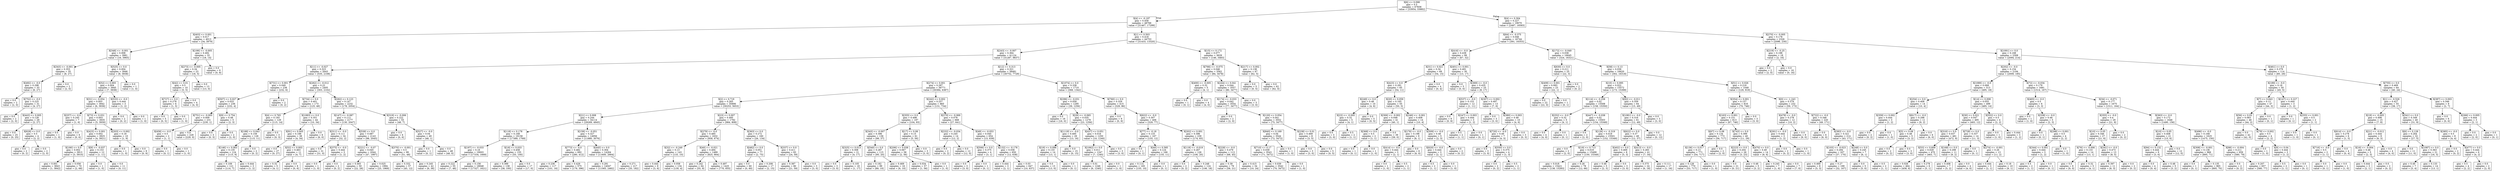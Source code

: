digraph Tree {
node [shape=box] ;
0 [label="X[6] <= 0.098\ngini = 0.5\nsamples = 67836\nvalue = [33954, 33882]"] ;
1 [label="X[4] <= -0.197\ngini = 0.458\nsamples = 48766\nvalue = [31467, 17299]"] ;
0 -> 1 [labeldistance=2.5, labelangle=45, headlabel="True"] ;
2 [label="X[403] <= 0.001\ngini = 0.017\nsamples = 4013\nvalue = [34, 3979]"] ;
1 -> 2 ;
3 [label="X[348] <= -0.001\ngini = 0.008\nsamples = 3981\nvalue = [16, 3965]"] ;
2 -> 3 ;
4 [label="X[343] <= -0.001\ngini = 0.353\nsamples = 35\nvalue = [8, 27]"] ;
3 -> 4 ;
5 [label="X[492] <= -0.0\ngini = 0.298\nsamples = 33\nvalue = [6, 27]"] ;
4 -> 5 ;
6 [label="gini = 0.0\nsamples = 2\nvalue = [2, 0]"] ;
5 -> 6 ;
7 [label="X[752] <= -0.0\ngini = 0.225\nsamples = 31\nvalue = [4, 27]"] ;
5 -> 7 ;
8 [label="gini = 0.0\nsamples = 2\nvalue = [2, 0]"] ;
7 -> 8 ;
9 [label="X[443] <= 0.005\ngini = 0.128\nsamples = 29\nvalue = [2, 27]"] ;
7 -> 9 ;
10 [label="gini = 0.0\nsamples = 25\nvalue = [0, 25]"] ;
9 -> 10 ;
11 [label="X[628] <= 0.0\ngini = 0.5\nsamples = 4\nvalue = [2, 2]"] ;
9 -> 11 ;
12 [label="gini = 0.0\nsamples = 2\nvalue = [0, 2]"] ;
11 -> 12 ;
13 [label="gini = 0.0\nsamples = 2\nvalue = [2, 0]"] ;
11 -> 13 ;
14 [label="gini = 0.0\nsamples = 2\nvalue = [2, 0]"] ;
4 -> 14 ;
15 [label="X[525] <= 0.0\ngini = 0.004\nsamples = 3946\nvalue = [8, 3938]"] ;
3 -> 15 ;
16 [label="X[52] <= 0.693\ngini = 0.004\nsamples = 3945\nvalue = [7, 3938]"] ;
15 -> 16 ;
17 [label="X[31] <= -0.054\ngini = 0.003\nsamples = 3942\nvalue = [6, 3936]"] ;
16 -> 17 ;
18 [label="X[257] <= -0.0\ngini = 0.245\nsamples = 7\nvalue = [1, 6]"] ;
17 -> 18 ;
19 [label="gini = 0.0\nsamples = 1\nvalue = [1, 0]"] ;
18 -> 19 ;
20 [label="gini = 0.0\nsamples = 6\nvalue = [0, 6]"] ;
18 -> 20 ;
21 [label="X[73] <= 0.031\ngini = 0.003\nsamples = 3935\nvalue = [5, 3930]"] ;
17 -> 21 ;
22 [label="X[423] <= 0.001\ngini = 0.002\nsamples = 3925\nvalue = [4, 3921]"] ;
21 -> 22 ;
23 [label="X[190] <= 0.0\ngini = 0.002\nsamples = 3913\nvalue = [3, 3910]"] ;
22 -> 23 ;
24 [label="gini = 0.001\nsamples = 3843\nvalue = [1, 3842]"] ;
23 -> 24 ;
25 [label="gini = 0.056\nsamples = 70\nvalue = [2, 68]"] ;
23 -> 25 ;
26 [label="X[9] <= -0.037\ngini = 0.153\nsamples = 12\nvalue = [1, 11]"] ;
22 -> 26 ;
27 [label="gini = 0.0\nsamples = 1\nvalue = [1, 0]"] ;
26 -> 27 ;
28 [label="gini = 0.0\nsamples = 11\nvalue = [0, 11]"] ;
26 -> 28 ;
29 [label="X[203] <= 0.002\ngini = 0.18\nsamples = 10\nvalue = [1, 9]"] ;
21 -> 29 ;
30 [label="gini = 0.0\nsamples = 1\nvalue = [1, 0]"] ;
29 -> 30 ;
31 [label="gini = 0.0\nsamples = 9\nvalue = [0, 9]"] ;
29 -> 31 ;
32 [label="X[533] <= -0.0\ngini = 0.444\nsamples = 3\nvalue = [1, 2]"] ;
16 -> 32 ;
33 [label="gini = 0.0\nsamples = 2\nvalue = [0, 2]"] ;
32 -> 33 ;
34 [label="gini = 0.0\nsamples = 1\nvalue = [1, 0]"] ;
32 -> 34 ;
35 [label="gini = 0.0\nsamples = 1\nvalue = [1, 0]"] ;
15 -> 35 ;
36 [label="X[199] <= -0.005\ngini = 0.492\nsamples = 32\nvalue = [18, 14]"] ;
2 -> 36 ;
37 [label="X[273] <= -0.005\ngini = 0.34\nsamples = 23\nvalue = [18, 5]"] ;
36 -> 37 ;
38 [label="X[42] <= 0.01\ngini = 0.5\nsamples = 10\nvalue = [5, 5]"] ;
37 -> 38 ;
39 [label="X[727] <= 0.0\ngini = 0.278\nsamples = 6\nvalue = [1, 5]"] ;
38 -> 39 ;
40 [label="gini = 0.0\nsamples = 5\nvalue = [0, 5]"] ;
39 -> 40 ;
41 [label="gini = 0.0\nsamples = 1\nvalue = [1, 0]"] ;
39 -> 41 ;
42 [label="gini = 0.0\nsamples = 4\nvalue = [4, 0]"] ;
38 -> 42 ;
43 [label="gini = 0.0\nsamples = 13\nvalue = [13, 0]"] ;
37 -> 43 ;
44 [label="gini = 0.0\nsamples = 9\nvalue = [0, 9]"] ;
36 -> 44 ;
45 [label="X[1] <= 0.503\ngini = 0.418\nsamples = 44753\nvalue = [31433, 13320]"] ;
1 -> 45 ;
46 [label="X[243] <= -0.007\ngini = 0.364\nsamples = 41124\nvalue = [31287, 9837]"] ;
45 -> 46 ;
47 [label="X[11] <= -0.027\ngini = 0.323\nsamples = 2643\nvalue = [535, 2108]"] ;
46 -> 47 ;
48 [label="X[731] <= 0.001\ngini = 0.049\nsamples = 238\nvalue = [232, 6]"] ;
47 -> 48 ;
49 [label="X[507] <= 0.027\ngini = 0.033\nsamples = 236\nvalue = [232, 4]"] ;
48 -> 49 ;
50 [label="X[751] <= -0.005\ngini = 0.009\nsamples = 231\nvalue = [230, 1]"] ;
49 -> 50 ;
51 [label="X[458] <= -0.0\ngini = 0.5\nsamples = 2\nvalue = [1, 1]"] ;
50 -> 51 ;
52 [label="gini = 0.0\nsamples = 1\nvalue = [0, 1]"] ;
51 -> 52 ;
53 [label="gini = 0.0\nsamples = 1\nvalue = [1, 0]"] ;
51 -> 53 ;
54 [label="gini = 0.0\nsamples = 229\nvalue = [229, 0]"] ;
50 -> 54 ;
55 [label="X[9] <= 0.754\ngini = 0.48\nsamples = 5\nvalue = [2, 3]"] ;
49 -> 55 ;
56 [label="gini = 0.0\nsamples = 3\nvalue = [0, 3]"] ;
55 -> 56 ;
57 [label="gini = 0.0\nsamples = 2\nvalue = [2, 0]"] ;
55 -> 57 ;
58 [label="gini = 0.0\nsamples = 2\nvalue = [0, 2]"] ;
48 -> 58 ;
59 [label="X[262] <= -0.012\ngini = 0.22\nsamples = 2405\nvalue = [303, 2102]"] ;
47 -> 59 ;
60 [label="X[734] <= 0.0\ngini = 0.401\nsamples = 173\nvalue = [125, 48]"] ;
59 -> 60 ;
61 [label="X[4] <= 0.765\ngini = 0.193\nsamples = 129\nvalue = [115, 14]"] ;
60 -> 61 ;
62 [label="X[188] <= 0.043\ngini = 0.159\nsamples = 126\nvalue = [115, 11]"] ;
61 -> 62 ;
63 [label="X[146] <= 0.063\ngini = 0.135\nsamples = 124\nvalue = [115, 9]"] ;
62 -> 63 ;
64 [label="gini = 0.109\nsamples = 121\nvalue = [114, 7]"] ;
63 -> 64 ;
65 [label="gini = 0.444\nsamples = 3\nvalue = [1, 2]"] ;
63 -> 65 ;
66 [label="gini = 0.0\nsamples = 2\nvalue = [0, 2]"] ;
62 -> 66 ;
67 [label="gini = 0.0\nsamples = 3\nvalue = [0, 3]"] ;
61 -> 67 ;
68 [label="X[1083] <= 0.0\ngini = 0.351\nsamples = 44\nvalue = [10, 34]"] ;
60 -> 68 ;
69 [label="X[91] <= 0.005\ngini = 0.188\nsamples = 38\nvalue = [4, 34]"] ;
68 -> 69 ;
70 [label="gini = 0.0\nsamples = 27\nvalue = [0, 27]"] ;
69 -> 70 ;
71 [label="X[52] <= 0.003\ngini = 0.463\nsamples = 11\nvalue = [4, 7]"] ;
69 -> 71 ;
72 [label="gini = 0.32\nsamples = 5\nvalue = [4, 1]"] ;
71 -> 72 ;
73 [label="gini = 0.0\nsamples = 6\nvalue = [0, 6]"] ;
71 -> 73 ;
74 [label="gini = 0.0\nsamples = 6\nvalue = [6, 0]"] ;
68 -> 74 ;
75 [label="X[262] <= 0.123\ngini = 0.147\nsamples = 2232\nvalue = [178, 2054]"] ;
59 -> 75 ;
76 [label="X[147] <= -0.087\ngini = 0.112\nsamples = 2177\nvalue = [130, 2047]"] ;
75 -> 76 ;
77 [label="X[311] <= -0.0\ngini = 0.111\nsamples = 34\nvalue = [32, 2]"] ;
76 -> 77 ;
78 [label="gini = 0.0\nsamples = 31\nvalue = [31, 0]"] ;
77 -> 78 ;
79 [label="X[375] <= -0.0\ngini = 0.444\nsamples = 3\nvalue = [1, 2]"] ;
77 -> 79 ;
80 [label="gini = 0.0\nsamples = 1\nvalue = [1, 0]"] ;
79 -> 80 ;
81 [label="gini = 0.0\nsamples = 2\nvalue = [0, 2]"] ;
79 -> 81 ;
82 [label="X[538] <= 0.0\ngini = 0.087\nsamples = 2143\nvalue = [98, 2045]"] ;
76 -> 82 ;
83 [label="X[221] <= -0.07\ngini = 0.045\nsamples = 2044\nvalue = [47, 1997]"] ;
82 -> 83 ;
84 [label="gini = 0.493\nsamples = 50\nvalue = [22, 28]"] ;
83 -> 84 ;
85 [label="gini = 0.025\nsamples = 1994\nvalue = [25, 1969]"] ;
83 -> 85 ;
86 [label="X[370] <= -0.001\ngini = 0.5\nsamples = 99\nvalue = [51, 48]"] ;
82 -> 86 ;
87 [label="gini = 0.332\nsamples = 57\nvalue = [45, 12]"] ;
86 -> 87 ;
88 [label="gini = 0.245\nsamples = 42\nvalue = [6, 36]"] ;
86 -> 88 ;
89 [label="X[319] <= -0.006\ngini = 0.222\nsamples = 55\nvalue = [48, 7]"] ;
75 -> 89 ;
90 [label="gini = 0.0\nsamples = 6\nvalue = [0, 6]"] ;
89 -> 90 ;
91 [label="X[527] <= -0.0\ngini = 0.04\nsamples = 49\nvalue = [48, 1]"] ;
89 -> 91 ;
92 [label="gini = 0.0\nsamples = 1\nvalue = [0, 1]"] ;
91 -> 92 ;
93 [label="gini = 0.0\nsamples = 48\nvalue = [48, 0]"] ;
91 -> 93 ;
94 [label="X[12] <= 0.313\ngini = 0.321\nsamples = 38481\nvalue = [30752, 7729]"] ;
46 -> 94 ;
95 [label="X[274] <= 0.001\ngini = 0.287\nsamples = 36771\nvalue = [30384, 6387]"] ;
94 -> 95 ;
96 [label="X[2] <= 0.719\ngini = 0.265\nsamples = 35906\nvalue = [30253, 5653]"] ;
95 -> 96 ;
97 [label="X[21] <= 0.008\ngini = 0.244\nsamples = 34114\nvalue = [29269, 4845]"] ;
96 -> 97 ;
98 [label="X[118] <= 0.178\ngini = 0.168\nsamples = 19158\nvalue = [17389, 1769]"] ;
97 -> 98 ;
99 [label="X[197] <= -0.033\ngini = 0.16\nsamples = 19003\nvalue = [17334, 1669]"] ;
98 -> 99 ;
100 [label="gini = 0.222\nsamples = 55\nvalue = [7, 48]"] ;
99 -> 100 ;
101 [label="gini = 0.156\nsamples = 18948\nvalue = [17327, 1621]"] ;
99 -> 101 ;
102 [label="X[18] <= 0.033\ngini = 0.458\nsamples = 155\nvalue = [55, 100]"] ;
98 -> 102 ;
103 [label="gini = 0.399\nsamples = 138\nvalue = [38, 100]"] ;
102 -> 103 ;
104 [label="gini = 0.0\nsamples = 17\nvalue = [17, 0]"] ;
102 -> 104 ;
105 [label="X[158] <= -0.051\ngini = 0.327\nsamples = 14956\nvalue = [11880, 3076]"] ;
97 -> 105 ;
106 [label="X[773] <= -0.0\ngini = 0.482\nsamples = 692\nvalue = [280, 412]"] ;
105 -> 106 ;
107 [label="gini = 0.236\nsamples = 117\nvalue = [101, 16]"] ;
106 -> 107 ;
108 [label="gini = 0.429\nsamples = 575\nvalue = [179, 396]"] ;
106 -> 108 ;
109 [label="X[445] <= 0.0\ngini = 0.304\nsamples = 14264\nvalue = [11600, 2664]"] ;
105 -> 109 ;
110 [label="gini = 0.291\nsamples = 14047\nvalue = [11565, 2482]"] ;
109 -> 110 ;
111 [label="gini = 0.271\nsamples = 217\nvalue = [35, 182]"] ;
109 -> 111 ;
112 [label="X[23] <= 0.007\ngini = 0.495\nsamples = 1792\nvalue = [984, 808]"] ;
96 -> 112 ;
113 [label="X[279] <= -0.0\ngini = 0.485\nsamples = 1632\nvalue = [958, 674]"] ;
112 -> 113 ;
114 [label="X[32] <= -0.249\ngini = 0.13\nsamples = 143\nvalue = [133, 10]"] ;
113 -> 114 ;
115 [label="gini = 0.444\nsamples = 9\nvalue = [3, 6]"] ;
114 -> 115 ;
116 [label="gini = 0.058\nsamples = 134\nvalue = [130, 4]"] ;
114 -> 116 ;
117 [label="X[40] <= -0.021\ngini = 0.494\nsamples = 1489\nvalue = [825, 664]"] ;
113 -> 117 ;
118 [label="gini = 0.242\nsamples = 64\nvalue = [55, 9]"] ;
117 -> 118 ;
119 [label="gini = 0.497\nsamples = 1425\nvalue = [770, 655]"] ;
117 -> 119 ;
120 [label="X[363] <= 0.0\ngini = 0.272\nsamples = 160\nvalue = [26, 134]"] ;
112 -> 120 ;
121 [label="X[482] <= 0.0\ngini = 0.051\nsamples = 77\nvalue = [2, 75]"] ;
120 -> 121 ;
122 [label="gini = 0.0\nsamples = 60\nvalue = [0, 60]"] ;
121 -> 122 ;
123 [label="gini = 0.208\nsamples = 17\nvalue = [2, 15]"] ;
121 -> 123 ;
124 [label="X[337] <= 0.0\ngini = 0.411\nsamples = 83\nvalue = [24, 59]"] ;
120 -> 124 ;
125 [label="gini = 0.387\nsamples = 80\nvalue = [21, 59]"] ;
124 -> 125 ;
126 [label="gini = 0.0\nsamples = 3\nvalue = [3, 0]"] ;
124 -> 126 ;
127 [label="X[242] <= 0.002\ngini = 0.257\nsamples = 865\nvalue = [131, 734]"] ;
95 -> 127 ;
128 [label="X[355] <= 0.0\ngini = 0.498\nsamples = 197\nvalue = [104, 93]"] ;
127 -> 128 ;
129 [label="X[343] <= -0.007\ngini = 0.396\nsamples = 136\nvalue = [99, 37]"] ;
128 -> 129 ;
130 [label="X[325] <= 0.013\ngini = 0.308\nsamples = 21\nvalue = [4, 17]"] ;
129 -> 130 ;
131 [label="gini = 0.0\nsamples = 3\nvalue = [3, 0]"] ;
130 -> 131 ;
132 [label="gini = 0.105\nsamples = 18\nvalue = [1, 17]"] ;
130 -> 132 ;
133 [label="X[540] <= 0.0\ngini = 0.287\nsamples = 115\nvalue = [95, 20]"] ;
129 -> 133 ;
134 [label="gini = 0.182\nsamples = 99\nvalue = [89, 10]"] ;
133 -> 134 ;
135 [label="gini = 0.469\nsamples = 16\nvalue = [6, 10]"] ;
133 -> 135 ;
136 [label="X[17] <= 0.08\ngini = 0.15\nsamples = 61\nvalue = [5, 56]"] ;
128 -> 136 ;
137 [label="X[206] <= 0.038\ngini = 0.067\nsamples = 58\nvalue = [2, 56]"] ;
136 -> 137 ;
138 [label="gini = 0.034\nsamples = 57\nvalue = [1, 56]"] ;
137 -> 138 ;
139 [label="gini = 0.0\nsamples = 1\nvalue = [1, 0]"] ;
137 -> 139 ;
140 [label="gini = 0.0\nsamples = 3\nvalue = [3, 0]"] ;
136 -> 140 ;
141 [label="X[270] <= -0.069\ngini = 0.078\nsamples = 668\nvalue = [27, 641]"] ;
127 -> 141 ;
142 [label="X[232] <= -0.034\ngini = 0.245\nsamples = 14\nvalue = [12, 2]"] ;
141 -> 142 ;
143 [label="gini = 0.0\nsamples = 2\nvalue = [0, 2]"] ;
142 -> 143 ;
144 [label="gini = 0.0\nsamples = 12\nvalue = [12, 0]"] ;
142 -> 144 ;
145 [label="X[49] <= -0.053\ngini = 0.045\nsamples = 654\nvalue = [15, 639]"] ;
141 -> 145 ;
146 [label="X[506] <= 0.0\ngini = 0.375\nsamples = 4\nvalue = [3, 1]"] ;
145 -> 146 ;
147 [label="gini = 0.0\nsamples = 3\nvalue = [3, 0]"] ;
146 -> 147 ;
148 [label="gini = 0.0\nsamples = 1\nvalue = [0, 1]"] ;
146 -> 148 ;
149 [label="X[132] <= -0.178\ngini = 0.036\nsamples = 650\nvalue = [12, 638]"] ;
145 -> 149 ;
150 [label="gini = 0.444\nsamples = 3\nvalue = [2, 1]"] ;
149 -> 150 ;
151 [label="gini = 0.03\nsamples = 647\nvalue = [10, 637]"] ;
149 -> 151 ;
152 [label="X[1074] <= 0.0\ngini = 0.338\nsamples = 1710\nvalue = [368, 1342]"] ;
94 -> 152 ;
153 [label="X[296] <= -0.031\ngini = 0.058\nsamples = 1295\nvalue = [39, 1256]"] ;
152 -> 153 ;
154 [label="gini = 0.0\nsamples = 16\nvalue = [16, 0]"] ;
153 -> 154 ;
155 [label="X[29] <= -0.065\ngini = 0.035\nsamples = 1279\nvalue = [23, 1256]"] ;
153 -> 155 ;
156 [label="X[1119] <= -0.0\ngini = 0.495\nsamples = 29\nvalue = [13, 16]"] ;
155 -> 156 ;
157 [label="X[19] <= 0.096\ngini = 0.133\nsamples = 14\nvalue = [13, 1]"] ;
156 -> 157 ;
158 [label="gini = 0.0\nsamples = 13\nvalue = [13, 0]"] ;
157 -> 158 ;
159 [label="gini = 0.0\nsamples = 1\nvalue = [0, 1]"] ;
157 -> 159 ;
160 [label="gini = 0.0\nsamples = 15\nvalue = [0, 15]"] ;
156 -> 160 ;
161 [label="X[437] <= 0.051\ngini = 0.016\nsamples = 1250\nvalue = [10, 1240]"] ;
155 -> 161 ;
162 [label="X[1062] <= 0.0\ngini = 0.011\nsamples = 1247\nvalue = [7, 1240]"] ;
161 -> 162 ;
163 [label="gini = 0.01\nsamples = 1246\nvalue = [6, 1240]"] ;
162 -> 163 ;
164 [label="gini = 0.0\nsamples = 1\nvalue = [1, 0]"] ;
162 -> 164 ;
165 [label="gini = 0.0\nsamples = 3\nvalue = [3, 0]"] ;
161 -> 165 ;
166 [label="X[760] <= 0.0\ngini = 0.329\nsamples = 415\nvalue = [329, 86]"] ;
152 -> 166 ;
167 [label="gini = 0.0\nsamples = 9\nvalue = [0, 9]"] ;
166 -> 167 ;
168 [label="X[622] <= -0.0\ngini = 0.307\nsamples = 406\nvalue = [329, 77]"] ;
166 -> 168 ;
169 [label="X[77] <= -0.18\ngini = 0.133\nsamples = 167\nvalue = [155, 12]"] ;
168 -> 169 ;
170 [label="gini = 0.0\nsamples = 1\nvalue = [0, 1]"] ;
169 -> 170 ;
171 [label="X[40] <= 0.585\ngini = 0.124\nsamples = 166\nvalue = [155, 11]"] ;
169 -> 171 ;
172 [label="gini = 0.114\nsamples = 165\nvalue = [155, 10]"] ;
171 -> 172 ;
173 [label="gini = 0.0\nsamples = 1\nvalue = [0, 1]"] ;
171 -> 173 ;
174 [label="X[202] <= 0.001\ngini = 0.396\nsamples = 239\nvalue = [174, 65]"] ;
168 -> 174 ;
175 [label="X[119] <= -0.019\ngini = 0.267\nsamples = 126\nvalue = [106, 20]"] ;
174 -> 175 ;
176 [label="gini = 0.0\nsamples = 2\nvalue = [0, 2]"] ;
175 -> 176 ;
177 [label="gini = 0.248\nsamples = 124\nvalue = [106, 18]"] ;
175 -> 177 ;
178 [label="X[228] <= -0.0\ngini = 0.479\nsamples = 113\nvalue = [68, 45]"] ;
174 -> 178 ;
179 [label="gini = 0.39\nsamples = 79\nvalue = [58, 21]"] ;
178 -> 179 ;
180 [label="gini = 0.415\nsamples = 34\nvalue = [10, 24]"] ;
178 -> 180 ;
181 [label="X[15] <= 0.172\ngini = 0.077\nsamples = 3629\nvalue = [146, 3483]"] ;
45 -> 181 ;
182 [label="X[766] <= -0.075\ngini = 0.046\nsamples = 3562\nvalue = [84, 3478]"] ;
181 -> 182 ;
183 [label="X[400] <= -0.005\ngini = 0.32\nsamples = 5\nvalue = [4, 1]"] ;
182 -> 183 ;
184 [label="gini = 0.0\nsamples = 1\nvalue = [0, 1]"] ;
183 -> 184 ;
185 [label="gini = 0.0\nsamples = 4\nvalue = [4, 0]"] ;
183 -> 185 ;
186 [label="X[244] <= 0.041\ngini = 0.044\nsamples = 3557\nvalue = [80, 3477]"] ;
182 -> 186 ;
187 [label="X[174] <= -0.033\ngini = 0.042\nsamples = 3554\nvalue = [77, 3477]"] ;
186 -> 187 ;
188 [label="gini = 0.0\nsamples = 2\nvalue = [2, 0]"] ;
187 -> 188 ;
189 [label="X[120] <= 0.054\ngini = 0.041\nsamples = 3552\nvalue = [75, 3477]"] ;
187 -> 189 ;
190 [label="X[840] <= 0.169\ngini = 0.04\nsamples = 3544\nvalue = [72, 3472]"] ;
189 -> 190 ;
191 [label="X[710] <= 0.17\ngini = 0.039\nsamples = 3543\nvalue = [71, 3472]"] ;
190 -> 191 ;
192 [label="gini = 0.039\nsamples = 3542\nvalue = [70, 3472]"] ;
191 -> 192 ;
193 [label="gini = 0.0\nsamples = 1\nvalue = [1, 0]"] ;
191 -> 193 ;
194 [label="gini = 0.0\nsamples = 1\nvalue = [1, 0]"] ;
190 -> 194 ;
195 [label="X[238] <= 0.01\ngini = 0.469\nsamples = 8\nvalue = [3, 5]"] ;
189 -> 195 ;
196 [label="gini = 0.0\nsamples = 3\nvalue = [3, 0]"] ;
195 -> 196 ;
197 [label="gini = 0.0\nsamples = 5\nvalue = [0, 5]"] ;
195 -> 197 ;
198 [label="gini = 0.0\nsamples = 3\nvalue = [3, 0]"] ;
186 -> 198 ;
199 [label="X[217] <= 0.002\ngini = 0.138\nsamples = 67\nvalue = [62, 5]"] ;
181 -> 199 ;
200 [label="gini = 0.0\nsamples = 5\nvalue = [0, 5]"] ;
199 -> 200 ;
201 [label="gini = 0.0\nsamples = 62\nvalue = [62, 0]"] ;
199 -> 201 ;
202 [label="X[4] <= 0.304\ngini = 0.227\nsamples = 19070\nvalue = [2487, 16583]"] ;
0 -> 202 [labeldistance=2.5, labelangle=-45, headlabel="False"] ;
203 [label="X[64] <= -0.375\ngini = 0.046\nsamples = 16744\nvalue = [391, 16353]"] ;
202 -> 203 ;
204 [label="X[416] <= -0.0\ngini = 0.438\nsamples = 99\nvalue = [67, 32]"] ;
203 -> 204 ;
205 [label="X[31] <= 0.021\ngini = 0.34\nsamples = 69\nvalue = [54, 15]"] ;
204 -> 205 ;
206 [label="X[423] <= 0.0\ngini = 0.281\nsamples = 65\nvalue = [54, 11]"] ;
205 -> 206 ;
207 [label="X[249] <= 0.0\ngini = 0.48\nsamples = 10\nvalue = [4, 6]"] ;
206 -> 207 ;
208 [label="X[23] <= -0.005\ngini = 0.32\nsamples = 5\nvalue = [4, 1]"] ;
207 -> 208 ;
209 [label="gini = 0.0\nsamples = 3\nvalue = [3, 0]"] ;
208 -> 209 ;
210 [label="gini = 0.5\nsamples = 2\nvalue = [1, 1]"] ;
208 -> 210 ;
211 [label="gini = 0.0\nsamples = 5\nvalue = [0, 5]"] ;
207 -> 211 ;
212 [label="X[20] <= 0.059\ngini = 0.165\nsamples = 55\nvalue = [50, 5]"] ;
206 -> 212 ;
213 [label="X[306] <= -0.002\ngini = 0.048\nsamples = 41\nvalue = [40, 1]"] ;
212 -> 213 ;
214 [label="X[368] <= 0.0\ngini = 0.5\nsamples = 2\nvalue = [1, 1]"] ;
213 -> 214 ;
215 [label="gini = 0.0\nsamples = 1\nvalue = [0, 1]"] ;
214 -> 215 ;
216 [label="gini = 0.0\nsamples = 1\nvalue = [1, 0]"] ;
214 -> 216 ;
217 [label="gini = 0.0\nsamples = 39\nvalue = [39, 0]"] ;
213 -> 217 ;
218 [label="X[246] <= -0.001\ngini = 0.408\nsamples = 14\nvalue = [10, 4]"] ;
212 -> 218 ;
219 [label="X[176] <= -0.0\ngini = 0.198\nsamples = 9\nvalue = [8, 1]"] ;
218 -> 219 ;
220 [label="X[414] <= -0.0\ngini = 0.444\nsamples = 3\nvalue = [2, 1]"] ;
219 -> 220 ;
221 [label="gini = 0.0\nsamples = 1\nvalue = [1, 0]"] ;
220 -> 221 ;
222 [label="gini = 0.5\nsamples = 2\nvalue = [1, 1]"] ;
220 -> 222 ;
223 [label="gini = 0.0\nsamples = 6\nvalue = [6, 0]"] ;
219 -> 223 ;
224 [label="X[509] <= -0.0\ngini = 0.48\nsamples = 5\nvalue = [2, 3]"] ;
218 -> 224 ;
225 [label="X[620] <= -0.0\ngini = 0.444\nsamples = 3\nvalue = [2, 1]"] ;
224 -> 225 ;
226 [label="gini = 0.5\nsamples = 2\nvalue = [1, 1]"] ;
225 -> 226 ;
227 [label="gini = 0.0\nsamples = 1\nvalue = [1, 0]"] ;
225 -> 227 ;
228 [label="gini = 0.0\nsamples = 2\nvalue = [0, 2]"] ;
224 -> 228 ;
229 [label="gini = 0.0\nsamples = 4\nvalue = [0, 4]"] ;
205 -> 229 ;
230 [label="X[401] <= 0.001\ngini = 0.491\nsamples = 30\nvalue = [13, 17]"] ;
204 -> 230 ;
231 [label="gini = 0.0\nsamples = 5\nvalue = [5, 0]"] ;
230 -> 231 ;
232 [label="X[369] <= -0.0\ngini = 0.435\nsamples = 25\nvalue = [8, 17]"] ;
230 -> 232 ;
233 [label="X[537] <= -0.0\ngini = 0.153\nsamples = 12\nvalue = [1, 11]"] ;
232 -> 233 ;
234 [label="gini = 0.0\nsamples = 9\nvalue = [0, 9]"] ;
233 -> 234 ;
235 [label="X[247] <= 0.003\ngini = 0.444\nsamples = 3\nvalue = [1, 2]"] ;
233 -> 235 ;
236 [label="gini = 0.5\nsamples = 2\nvalue = [1, 1]"] ;
235 -> 236 ;
237 [label="gini = 0.0\nsamples = 1\nvalue = [0, 1]"] ;
235 -> 237 ;
238 [label="X[307] <= 0.002\ngini = 0.497\nsamples = 13\nvalue = [7, 6]"] ;
232 -> 238 ;
239 [label="gini = 0.0\nsamples = 3\nvalue = [3, 0]"] ;
238 -> 239 ;
240 [label="X[380] <= 0.003\ngini = 0.48\nsamples = 10\nvalue = [4, 6]"] ;
238 -> 240 ;
241 [label="X[720] <= -0.0\ngini = 0.49\nsamples = 7\nvalue = [4, 3]"] ;
240 -> 241 ;
242 [label="gini = 0.0\nsamples = 3\nvalue = [3, 0]"] ;
241 -> 242 ;
243 [label="X[550] <= 0.0\ngini = 0.375\nsamples = 4\nvalue = [1, 3]"] ;
241 -> 243 ;
244 [label="gini = 0.0\nsamples = 2\nvalue = [0, 2]"] ;
243 -> 244 ;
245 [label="gini = 0.5\nsamples = 2\nvalue = [1, 1]"] ;
243 -> 245 ;
246 [label="gini = 0.0\nsamples = 3\nvalue = [0, 3]"] ;
240 -> 246 ;
247 [label="X[172] <= -0.049\ngini = 0.038\nsamples = 16645\nvalue = [324, 16321]"] ;
203 -> 247 ;
248 [label="X[630] <= 0.0\ngini = 0.211\nsamples = 25\nvalue = [22, 3]"] ;
247 -> 248 ;
249 [label="X[409] <= 0.001\ngini = 0.083\nsamples = 23\nvalue = [22, 1]"] ;
248 -> 249 ;
250 [label="gini = 0.0\nsamples = 22\nvalue = [22, 0]"] ;
249 -> 250 ;
251 [label="gini = 0.0\nsamples = 1\nvalue = [0, 1]"] ;
249 -> 251 ;
252 [label="gini = 0.0\nsamples = 2\nvalue = [0, 2]"] ;
248 -> 252 ;
253 [label="X[58] <= 0.13\ngini = 0.036\nsamples = 16620\nvalue = [302, 16318]"] ;
247 -> 253 ;
254 [label="X[10] <= 0.095\ngini = 0.022\nsamples = 15572\nvalue = [173, 15399]"] ;
253 -> 254 ;
255 [label="X[114] <= -0.258\ngini = 0.02\nsamples = 15508\nvalue = [158, 15350]"] ;
254 -> 255 ;
256 [label="X[252] <= -0.0\ngini = 0.32\nsamples = 5\nvalue = [4, 1]"] ;
255 -> 256 ;
257 [label="gini = 0.0\nsamples = 4\nvalue = [4, 0]"] ;
256 -> 257 ;
258 [label="gini = 0.0\nsamples = 1\nvalue = [0, 1]"] ;
256 -> 258 ;
259 [label="X[447] <= -0.038\ngini = 0.02\nsamples = 15503\nvalue = [154, 15349]"] ;
255 -> 259 ;
260 [label="gini = 0.0\nsamples = 2\nvalue = [2, 0]"] ;
259 -> 260 ;
261 [label="X[128] <= -0.319\ngini = 0.019\nsamples = 15501\nvalue = [152, 15349]"] ;
259 -> 261 ;
262 [label="gini = 0.0\nsamples = 2\nvalue = [2, 0]"] ;
261 -> 262 ;
263 [label="X[19] <= 0.713\ngini = 0.019\nsamples = 15499\nvalue = [150, 15349]"] ;
261 -> 263 ;
264 [label="gini = 0.018\nsamples = 15421\nvalue = [138, 15283]"] ;
263 -> 264 ;
265 [label="gini = 0.26\nsamples = 78\nvalue = [12, 66]"] ;
263 -> 265 ;
266 [label="X[92] <= -0.011\ngini = 0.359\nsamples = 64\nvalue = [15, 49]"] ;
254 -> 266 ;
267 [label="X[1081] <= -0.0\ngini = 0.316\nsamples = 61\nvalue = [12, 49]"] ;
266 -> 267 ;
268 [label="X[622] <= 0.0\ngini = 0.37\nsamples = 49\nvalue = [12, 37]"] ;
267 -> 268 ;
269 [label="X[402] <= 0.0\ngini = 0.469\nsamples = 8\nvalue = [5, 3]"] ;
268 -> 269 ;
270 [label="gini = 0.48\nsamples = 5\nvalue = [2, 3]"] ;
269 -> 270 ;
271 [label="gini = 0.0\nsamples = 3\nvalue = [3, 0]"] ;
269 -> 271 ;
272 [label="X[413] <= -0.0\ngini = 0.283\nsamples = 41\nvalue = [7, 34]"] ;
268 -> 272 ;
273 [label="gini = 0.375\nsamples = 24\nvalue = [6, 18]"] ;
272 -> 273 ;
274 [label="gini = 0.111\nsamples = 17\nvalue = [1, 16]"] ;
272 -> 274 ;
275 [label="gini = 0.0\nsamples = 12\nvalue = [0, 12]"] ;
267 -> 275 ;
276 [label="gini = 0.0\nsamples = 3\nvalue = [3, 0]"] ;
266 -> 276 ;
277 [label="X[51] <= 0.026\ngini = 0.216\nsamples = 1048\nvalue = [129, 919]"] ;
253 -> 277 ;
278 [label="X[354] <= 0.001\ngini = 0.157\nsamples = 816\nvalue = [70, 746]"] ;
277 -> 278 ;
279 [label="X[163] <= 0.001\ngini = 0.151\nsamples = 813\nvalue = [67, 746]"] ;
278 -> 279 ;
280 [label="X[67] <= 0.08\ngini = 0.134\nsamples = 773\nvalue = [56, 717]"] ;
279 -> 280 ;
281 [label="X[136] <= 0.017\ngini = 0.13\nsamples = 771\nvalue = [54, 717]"] ;
280 -> 281 ;
282 [label="gini = 0.128\nsamples = 770\nvalue = [53, 717]"] ;
281 -> 282 ;
283 [label="gini = 0.0\nsamples = 1\nvalue = [1, 0]"] ;
281 -> 283 ;
284 [label="gini = 0.0\nsamples = 2\nvalue = [2, 0]"] ;
280 -> 284 ;
285 [label="X[743] <= 0.0\ngini = 0.399\nsamples = 40\nvalue = [11, 29]"] ;
279 -> 285 ;
286 [label="X[223] <= 0.0\ngini = 0.204\nsamples = 26\nvalue = [3, 23]"] ;
285 -> 286 ;
287 [label="gini = 0.0\nsamples = 21\nvalue = [0, 21]"] ;
286 -> 287 ;
288 [label="gini = 0.48\nsamples = 5\nvalue = [3, 2]"] ;
286 -> 288 ;
289 [label="X[470] <= 0.0\ngini = 0.49\nsamples = 14\nvalue = [8, 6]"] ;
285 -> 289 ;
290 [label="gini = 0.245\nsamples = 7\nvalue = [1, 6]"] ;
289 -> 290 ;
291 [label="gini = 0.0\nsamples = 7\nvalue = [7, 0]"] ;
289 -> 291 ;
292 [label="gini = 0.0\nsamples = 3\nvalue = [3, 0]"] ;
278 -> 292 ;
293 [label="X[0] <= -1.243\ngini = 0.379\nsamples = 232\nvalue = [59, 173]"] ;
277 -> 293 ;
294 [label="X[478] <= -0.0\ngini = 0.278\nsamples = 12\nvalue = [10, 2]"] ;
293 -> 294 ;
295 [label="X[301] <= -0.0\ngini = 0.444\nsamples = 3\nvalue = [1, 2]"] ;
294 -> 295 ;
296 [label="gini = 0.0\nsamples = 2\nvalue = [0, 2]"] ;
295 -> 296 ;
297 [label="gini = 0.0\nsamples = 1\nvalue = [1, 0]"] ;
295 -> 297 ;
298 [label="gini = 0.0\nsamples = 9\nvalue = [9, 0]"] ;
294 -> 298 ;
299 [label="X[722] <= -0.0\ngini = 0.346\nsamples = 220\nvalue = [49, 171]"] ;
293 -> 299 ;
300 [label="gini = 0.0\nsamples = 6\nvalue = [6, 0]"] ;
299 -> 300 ;
301 [label="X[383] <= -0.0\ngini = 0.321\nsamples = 214\nvalue = [43, 171]"] ;
299 -> 301 ;
302 [label="X[103] <= -0.023\ngini = 0.294\nsamples = 207\nvalue = [37, 170]"] ;
301 -> 302 ;
303 [label="gini = 0.469\nsamples = 8\nvalue = [5, 3]"] ;
302 -> 303 ;
304 [label="gini = 0.27\nsamples = 199\nvalue = [32, 167]"] ;
302 -> 304 ;
305 [label="X[248] <= 0.0\ngini = 0.245\nsamples = 7\nvalue = [6, 1]"] ;
301 -> 305 ;
306 [label="gini = 0.0\nsamples = 5\nvalue = [5, 0]"] ;
305 -> 306 ;
307 [label="gini = 0.5\nsamples = 2\nvalue = [1, 1]"] ;
305 -> 307 ;
308 [label="X[270] <= -0.005\ngini = 0.178\nsamples = 2326\nvalue = [2096, 230]"] ;
202 -> 308 ;
309 [label="X[219] <= -0.25\ngini = 0.198\nsamples = 18\nvalue = [2, 16]"] ;
308 -> 309 ;
310 [label="gini = 0.0\nsamples = 2\nvalue = [2, 0]"] ;
309 -> 310 ;
311 [label="gini = 0.0\nsamples = 16\nvalue = [0, 16]"] ;
309 -> 311 ;
312 [label="X[1091] <= 0.0\ngini = 0.168\nsamples = 2308\nvalue = [2094, 214]"] ;
308 -> 312 ;
313 [label="X[202] <= -0.0\ngini = 0.154\nsamples = 2194\nvalue = [2009, 185]"] ;
312 -> 313 ;
314 [label="X[1089] <= -0.0\ngini = 0.068\nsamples = 513\nvalue = [495, 18]"] ;
313 -> 314 ;
315 [label="X[254] <= 0.0\ngini = 0.408\nsamples = 14\nvalue = [10, 4]"] ;
314 -> 315 ;
316 [label="X[359] <= 0.002\ngini = 0.444\nsamples = 3\nvalue = [1, 2]"] ;
315 -> 316 ;
317 [label="gini = 0.0\nsamples = 2\nvalue = [0, 2]"] ;
316 -> 317 ;
318 [label="gini = 0.0\nsamples = 1\nvalue = [1, 0]"] ;
316 -> 318 ;
319 [label="X[617] <= -0.0\ngini = 0.298\nsamples = 11\nvalue = [9, 2]"] ;
315 -> 319 ;
320 [label="X[5] <= 0.08\ngini = 0.48\nsamples = 5\nvalue = [3, 2]"] ;
319 -> 320 ;
321 [label="gini = 0.0\nsamples = 2\nvalue = [0, 2]"] ;
320 -> 321 ;
322 [label="gini = 0.0\nsamples = 3\nvalue = [3, 0]"] ;
320 -> 322 ;
323 [label="gini = 0.0\nsamples = 6\nvalue = [6, 0]"] ;
319 -> 323 ;
324 [label="X[14] <= 0.008\ngini = 0.055\nsamples = 499\nvalue = [485, 14]"] ;
314 -> 324 ;
325 [label="X[30] <= 0.021\ngini = 0.047\nsamples = 495\nvalue = [483, 12]"] ;
324 -> 325 ;
326 [label="X[316] <= 0.0\ngini = 0.037\nsamples = 481\nvalue = [472, 9]"] ;
325 -> 326 ;
327 [label="X[53] <= 0.609\ngini = 0.029\nsamples = 470\nvalue = [463, 7]"] ;
326 -> 327 ;
328 [label="gini = 0.026\nsamples = 464\nvalue = [458, 6]"] ;
327 -> 328 ;
329 [label="gini = 0.278\nsamples = 6\nvalue = [5, 1]"] ;
327 -> 329 ;
330 [label="X[168] <= 0.0\ngini = 0.298\nsamples = 11\nvalue = [9, 2]"] ;
326 -> 330 ;
331 [label="gini = 0.408\nsamples = 7\nvalue = [5, 2]"] ;
330 -> 331 ;
332 [label="gini = 0.0\nsamples = 4\nvalue = [4, 0]"] ;
330 -> 332 ;
333 [label="X[728] <= 0.0\ngini = 0.337\nsamples = 14\nvalue = [11, 3]"] ;
325 -> 333 ;
334 [label="gini = 0.0\nsamples = 1\nvalue = [0, 1]"] ;
333 -> 334 ;
335 [label="X[274] <= -0.001\ngini = 0.26\nsamples = 13\nvalue = [11, 2]"] ;
333 -> 335 ;
336 [label="gini = 0.444\nsamples = 3\nvalue = [2, 1]"] ;
335 -> 336 ;
337 [label="gini = 0.18\nsamples = 10\nvalue = [9, 1]"] ;
335 -> 337 ;
338 [label="X[552] <= 0.0\ngini = 0.5\nsamples = 4\nvalue = [2, 2]"] ;
324 -> 338 ;
339 [label="gini = 0.0\nsamples = 1\nvalue = [1, 0]"] ;
338 -> 339 ;
340 [label="gini = 0.444\nsamples = 3\nvalue = [1, 2]"] ;
338 -> 340 ;
341 [label="X[72] <= -0.034\ngini = 0.179\nsamples = 1681\nvalue = [1514, 167]"] ;
313 -> 341 ;
342 [label="X[465] <= -0.0\ngini = 0.5\nsamples = 6\nvalue = [3, 3]"] ;
341 -> 342 ;
343 [label="gini = 0.0\nsamples = 1\nvalue = [1, 0]"] ;
342 -> 343 ;
344 [label="X[338] <= -0.0\ngini = 0.48\nsamples = 5\nvalue = [2, 3]"] ;
342 -> 344 ;
345 [label="gini = 0.0\nsamples = 1\nvalue = [0, 1]"] ;
344 -> 345 ;
346 [label="X[298] <= 0.001\ngini = 0.5\nsamples = 4\nvalue = [2, 2]"] ;
344 -> 346 ;
347 [label="X[344] <= 0.001\ngini = 0.444\nsamples = 3\nvalue = [1, 2]"] ;
346 -> 347 ;
348 [label="gini = 0.5\nsamples = 2\nvalue = [1, 1]"] ;
347 -> 348 ;
349 [label="gini = 0.0\nsamples = 1\nvalue = [0, 1]"] ;
347 -> 349 ;
350 [label="gini = 0.0\nsamples = 1\nvalue = [1, 0]"] ;
346 -> 350 ;
351 [label="X[34] <= -0.071\ngini = 0.177\nsamples = 1675\nvalue = [1511, 164]"] ;
341 -> 351 ;
352 [label="X[355] <= -0.0\ngini = 0.4\nsamples = 29\nvalue = [21, 8]"] ;
351 -> 352 ;
353 [label="X[10] <= 0.05\ngini = 0.346\nsamples = 27\nvalue = [21, 6]"] ;
352 -> 353 ;
354 [label="X[76] <= -0.006\ngini = 0.133\nsamples = 14\nvalue = [13, 1]"] ;
353 -> 354 ;
355 [label="gini = 0.0\nsamples = 9\nvalue = [9, 0]"] ;
354 -> 355 ;
356 [label="gini = 0.32\nsamples = 5\nvalue = [4, 1]"] ;
354 -> 356 ;
357 [label="X[341] <= -0.0\ngini = 0.473\nsamples = 13\nvalue = [8, 5]"] ;
353 -> 357 ;
358 [label="gini = 0.397\nsamples = 11\nvalue = [8, 3]"] ;
357 -> 358 ;
359 [label="gini = 0.0\nsamples = 2\nvalue = [0, 2]"] ;
357 -> 359 ;
360 [label="gini = 0.0\nsamples = 2\nvalue = [0, 2]"] ;
352 -> 360 ;
361 [label="X[363] <= -0.0\ngini = 0.172\nsamples = 1646\nvalue = [1490, 156]"] ;
351 -> 361 ;
362 [label="X[10] <= 0.05\ngini = 0.408\nsamples = 21\nvalue = [15, 6]"] ;
361 -> 362 ;
363 [label="X[94] <= 0.132\ngini = 0.444\nsamples = 9\nvalue = [3, 6]"] ;
362 -> 363 ;
364 [label="gini = 0.0\nsamples = 4\nvalue = [0, 4]"] ;
363 -> 364 ;
365 [label="gini = 0.48\nsamples = 5\nvalue = [3, 2]"] ;
363 -> 365 ;
366 [label="gini = 0.0\nsamples = 12\nvalue = [12, 0]"] ;
362 -> 366 ;
367 [label="X[496] <= -0.0\ngini = 0.168\nsamples = 1625\nvalue = [1475, 150]"] ;
361 -> 367 ;
368 [label="X[308] <= -0.001\ngini = 0.136\nsamples = 966\nvalue = [895, 71]"] ;
367 -> 368 ;
369 [label="gini = 0.0\nsamples = 1\nvalue = [0, 1]"] ;
368 -> 369 ;
370 [label="gini = 0.135\nsamples = 965\nvalue = [895, 70]"] ;
368 -> 370 ;
371 [label="X[98] <= -0.004\ngini = 0.211\nsamples = 659\nvalue = [580, 79]"] ;
367 -> 371 ;
372 [label="gini = 0.0\nsamples = 2\nvalue = [0, 2]"] ;
371 -> 372 ;
373 [label="gini = 0.207\nsamples = 657\nvalue = [580, 77]"] ;
371 -> 373 ;
374 [label="X[461] <= 0.0\ngini = 0.379\nsamples = 114\nvalue = [85, 29]"] ;
312 -> 374 ;
375 [label="X[189] <= -0.0\ngini = 0.18\nsamples = 50\nvalue = [45, 5]"] ;
374 -> 375 ;
376 [label="X[7] <= 0.643\ngini = 0.12\nsamples = 47\nvalue = [44, 3]"] ;
375 -> 376 ;
377 [label="X[56] <= 0.03\ngini = 0.083\nsamples = 46\nvalue = [44, 2]"] ;
376 -> 377 ;
378 [label="gini = 0.0\nsamples = 42\nvalue = [42, 0]"] ;
377 -> 378 ;
379 [label="X[79] <= 0.002\ngini = 0.5\nsamples = 4\nvalue = [2, 2]"] ;
377 -> 379 ;
380 [label="gini = 0.0\nsamples = 1\nvalue = [1, 0]"] ;
379 -> 380 ;
381 [label="X[9] <= 0.04\ngini = 0.444\nsamples = 3\nvalue = [1, 2]"] ;
379 -> 381 ;
382 [label="gini = 0.5\nsamples = 2\nvalue = [1, 1]"] ;
381 -> 382 ;
383 [label="gini = 0.0\nsamples = 1\nvalue = [0, 1]"] ;
381 -> 383 ;
384 [label="gini = 0.0\nsamples = 1\nvalue = [0, 1]"] ;
376 -> 384 ;
385 [label="X[147] <= 0.227\ngini = 0.444\nsamples = 3\nvalue = [1, 2]"] ;
375 -> 385 ;
386 [label="gini = 0.0\nsamples = 1\nvalue = [0, 1]"] ;
385 -> 386 ;
387 [label="X[255] <= 0.001\ngini = 0.5\nsamples = 2\nvalue = [1, 1]"] ;
385 -> 387 ;
388 [label="gini = 0.0\nsamples = 1\nvalue = [1, 0]"] ;
387 -> 388 ;
389 [label="gini = 0.0\nsamples = 1\nvalue = [0, 1]"] ;
387 -> 389 ;
390 [label="X[755] <= 0.0\ngini = 0.469\nsamples = 64\nvalue = [40, 24]"] ;
374 -> 390 ;
391 [label="X[1] <= -0.526\ngini = 0.427\nsamples = 55\nvalue = [38, 17]"] ;
390 -> 391 ;
392 [label="X[19] <= -0.005\ngini = 0.498\nsamples = 15\nvalue = [7, 8]"] ;
391 -> 392 ;
393 [label="X[614] <= -0.0\ngini = 0.278\nsamples = 6\nvalue = [1, 5]"] ;
392 -> 393 ;
394 [label="X[716] <= -0.0\ngini = 0.5\nsamples = 2\nvalue = [1, 1]"] ;
393 -> 394 ;
395 [label="gini = 0.0\nsamples = 1\nvalue = [0, 1]"] ;
394 -> 395 ;
396 [label="gini = 0.0\nsamples = 1\nvalue = [1, 0]"] ;
394 -> 396 ;
397 [label="gini = 0.0\nsamples = 4\nvalue = [0, 4]"] ;
393 -> 397 ;
398 [label="X[21] <= -0.012\ngini = 0.444\nsamples = 9\nvalue = [6, 3]"] ;
392 -> 398 ;
399 [label="X[16] <= -0.004\ngini = 0.48\nsamples = 5\nvalue = [2, 3]"] ;
398 -> 399 ;
400 [label="gini = 0.444\nsamples = 3\nvalue = [2, 1]"] ;
399 -> 400 ;
401 [label="gini = 0.0\nsamples = 2\nvalue = [0, 2]"] ;
399 -> 401 ;
402 [label="gini = 0.0\nsamples = 4\nvalue = [4, 0]"] ;
398 -> 402 ;
403 [label="X[541] <= 0.0\ngini = 0.349\nsamples = 40\nvalue = [31, 9]"] ;
391 -> 403 ;
404 [label="X[6] <= 0.128\ngini = 0.264\nsamples = 32\nvalue = [27, 5]"] ;
403 -> 404 ;
405 [label="gini = 0.0\nsamples = 11\nvalue = [11, 0]"] ;
404 -> 405 ;
406 [label="X[1087] <= 0.0\ngini = 0.363\nsamples = 21\nvalue = [16, 5]"] ;
404 -> 406 ;
407 [label="gini = 0.49\nsamples = 7\nvalue = [3, 4]"] ;
406 -> 407 ;
408 [label="gini = 0.133\nsamples = 14\nvalue = [13, 1]"] ;
406 -> 408 ;
409 [label="X[385] <= -0.0\ngini = 0.5\nsamples = 8\nvalue = [4, 4]"] ;
403 -> 409 ;
410 [label="gini = 0.0\nsamples = 2\nvalue = [0, 2]"] ;
409 -> 410 ;
411 [label="X[477] <= 0.0\ngini = 0.444\nsamples = 6\nvalue = [4, 2]"] ;
409 -> 411 ;
412 [label="gini = 0.5\nsamples = 4\nvalue = [2, 2]"] ;
411 -> 412 ;
413 [label="gini = 0.0\nsamples = 2\nvalue = [2, 0]"] ;
411 -> 413 ;
414 [label="X[387] <= 0.003\ngini = 0.346\nsamples = 9\nvalue = [2, 7]"] ;
390 -> 414 ;
415 [label="gini = 0.0\nsamples = 6\nvalue = [0, 6]"] ;
414 -> 415 ;
416 [label="X[266] <= 0.005\ngini = 0.444\nsamples = 3\nvalue = [2, 1]"] ;
414 -> 416 ;
417 [label="gini = 0.0\nsamples = 2\nvalue = [2, 0]"] ;
416 -> 417 ;
418 [label="gini = 0.0\nsamples = 1\nvalue = [0, 1]"] ;
416 -> 418 ;
}